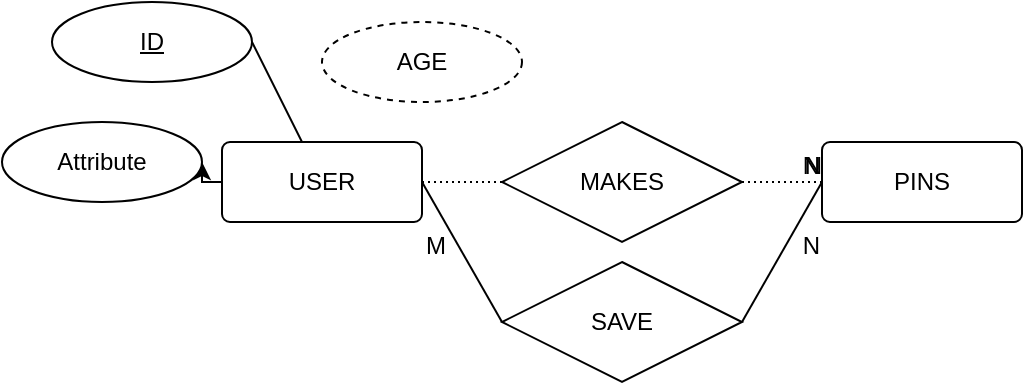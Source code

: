 <mxfile version="15.7.0" type="github">
  <diagram id="R2lEEEUBdFMjLlhIrx00" name="Page-1">
    <mxGraphModel dx="1303" dy="788" grid="1" gridSize="10" guides="1" tooltips="1" connect="1" arrows="1" fold="1" page="1" pageScale="1" pageWidth="850" pageHeight="1100" math="0" shadow="0" extFonts="Permanent Marker^https://fonts.googleapis.com/css?family=Permanent+Marker">
      <root>
        <mxCell id="0" />
        <mxCell id="1" parent="0" />
        <mxCell id="i4WCTxMJBartO7POtLtT-11" style="edgeStyle=orthogonalEdgeStyle;rounded=0;orthogonalLoop=1;jettySize=auto;html=1;exitX=0;exitY=0.5;exitDx=0;exitDy=0;entryX=1;entryY=0.5;entryDx=0;entryDy=0;" edge="1" parent="1" source="i4WCTxMJBartO7POtLtT-1" target="i4WCTxMJBartO7POtLtT-10">
          <mxGeometry relative="1" as="geometry" />
        </mxCell>
        <mxCell id="i4WCTxMJBartO7POtLtT-1" value="USER" style="rounded=1;arcSize=10;whiteSpace=wrap;html=1;align=center;" vertex="1" parent="1">
          <mxGeometry x="410" y="760" width="100" height="40" as="geometry" />
        </mxCell>
        <mxCell id="i4WCTxMJBartO7POtLtT-2" value="ID" style="ellipse;whiteSpace=wrap;html=1;align=center;fontStyle=4;" vertex="1" parent="1">
          <mxGeometry x="325" y="690" width="100" height="40" as="geometry" />
        </mxCell>
        <mxCell id="i4WCTxMJBartO7POtLtT-6" value="" style="endArrow=none;html=1;rounded=0;exitX=1;exitY=0.5;exitDx=0;exitDy=0;" edge="1" parent="1" source="i4WCTxMJBartO7POtLtT-2" target="i4WCTxMJBartO7POtLtT-1">
          <mxGeometry relative="1" as="geometry">
            <mxPoint x="380" y="780" as="sourcePoint" />
            <mxPoint x="540" y="780" as="targetPoint" />
          </mxGeometry>
        </mxCell>
        <mxCell id="i4WCTxMJBartO7POtLtT-7" value="AGE" style="ellipse;whiteSpace=wrap;html=1;align=center;dashed=1;" vertex="1" parent="1">
          <mxGeometry x="460" y="700" width="100" height="40" as="geometry" />
        </mxCell>
        <mxCell id="i4WCTxMJBartO7POtLtT-9" value="PINS" style="rounded=1;arcSize=10;whiteSpace=wrap;html=1;align=center;" vertex="1" parent="1">
          <mxGeometry x="710" y="760" width="100" height="40" as="geometry" />
        </mxCell>
        <mxCell id="i4WCTxMJBartO7POtLtT-10" value="Attribute" style="ellipse;whiteSpace=wrap;html=1;align=center;" vertex="1" parent="1">
          <mxGeometry x="300" y="750" width="100" height="40" as="geometry" />
        </mxCell>
        <mxCell id="i4WCTxMJBartO7POtLtT-22" value="" style="endArrow=none;html=1;rounded=0;dashed=1;dashPattern=1 2;exitX=1;exitY=0.5;exitDx=0;exitDy=0;startArrow=none;" edge="1" parent="1" source="i4WCTxMJBartO7POtLtT-17" target="i4WCTxMJBartO7POtLtT-9">
          <mxGeometry relative="1" as="geometry">
            <mxPoint x="460" y="840" as="sourcePoint" />
            <mxPoint x="620" y="840" as="targetPoint" />
          </mxGeometry>
        </mxCell>
        <mxCell id="i4WCTxMJBartO7POtLtT-23" value="N" style="resizable=0;html=1;align=right;verticalAlign=bottom;" connectable="0" vertex="1" parent="i4WCTxMJBartO7POtLtT-22">
          <mxGeometry x="1" relative="1" as="geometry" />
        </mxCell>
        <mxCell id="i4WCTxMJBartO7POtLtT-17" value="MAKES" style="shape=rhombus;perimeter=rhombusPerimeter;whiteSpace=wrap;html=1;align=center;" vertex="1" parent="1">
          <mxGeometry x="550" y="750" width="120" height="60" as="geometry" />
        </mxCell>
        <mxCell id="i4WCTxMJBartO7POtLtT-24" value="" style="endArrow=none;html=1;rounded=0;dashed=1;dashPattern=1 2;exitX=1;exitY=0.5;exitDx=0;exitDy=0;" edge="1" parent="1" source="i4WCTxMJBartO7POtLtT-1" target="i4WCTxMJBartO7POtLtT-17">
          <mxGeometry relative="1" as="geometry">
            <mxPoint x="510" y="780" as="sourcePoint" />
            <mxPoint x="700" y="780" as="targetPoint" />
          </mxGeometry>
        </mxCell>
        <mxCell id="i4WCTxMJBartO7POtLtT-27" value="" style="endArrow=none;html=1;rounded=0;exitX=1;exitY=0.5;exitDx=0;exitDy=0;entryX=0;entryY=0.5;entryDx=0;entryDy=0;startArrow=none;" edge="1" parent="1" source="i4WCTxMJBartO7POtLtT-26" target="i4WCTxMJBartO7POtLtT-9">
          <mxGeometry relative="1" as="geometry">
            <mxPoint x="460" y="840" as="sourcePoint" />
            <mxPoint x="620" y="840" as="targetPoint" />
            <Array as="points" />
          </mxGeometry>
        </mxCell>
        <mxCell id="i4WCTxMJBartO7POtLtT-29" value="N" style="resizable=0;html=1;align=right;verticalAlign=bottom;" connectable="0" vertex="1" parent="i4WCTxMJBartO7POtLtT-27">
          <mxGeometry x="1" relative="1" as="geometry" />
        </mxCell>
        <mxCell id="i4WCTxMJBartO7POtLtT-39" value="N" style="resizable=0;html=1;align=right;verticalAlign=bottom;" connectable="0" vertex="1" parent="i4WCTxMJBartO7POtLtT-27">
          <mxGeometry x="1" relative="1" as="geometry">
            <mxPoint y="40" as="offset" />
          </mxGeometry>
        </mxCell>
        <mxCell id="i4WCTxMJBartO7POtLtT-26" value="SAVE" style="shape=rhombus;perimeter=rhombusPerimeter;whiteSpace=wrap;html=1;align=center;" vertex="1" parent="1">
          <mxGeometry x="550" y="820" width="120" height="60" as="geometry" />
        </mxCell>
        <mxCell id="i4WCTxMJBartO7POtLtT-36" value="" style="endArrow=none;html=1;rounded=0;exitX=1;exitY=0.5;exitDx=0;exitDy=0;entryX=0;entryY=0.5;entryDx=0;entryDy=0;" edge="1" parent="1" source="i4WCTxMJBartO7POtLtT-1" target="i4WCTxMJBartO7POtLtT-26">
          <mxGeometry relative="1" as="geometry">
            <mxPoint x="510" y="780" as="sourcePoint" />
            <mxPoint x="710" y="780" as="targetPoint" />
            <Array as="points" />
          </mxGeometry>
        </mxCell>
        <mxCell id="i4WCTxMJBartO7POtLtT-37" value="M" style="resizable=0;html=1;align=left;verticalAlign=bottom;" connectable="0" vertex="1" parent="i4WCTxMJBartO7POtLtT-36">
          <mxGeometry x="-1" relative="1" as="geometry">
            <mxPoint y="40" as="offset" />
          </mxGeometry>
        </mxCell>
      </root>
    </mxGraphModel>
  </diagram>
</mxfile>
